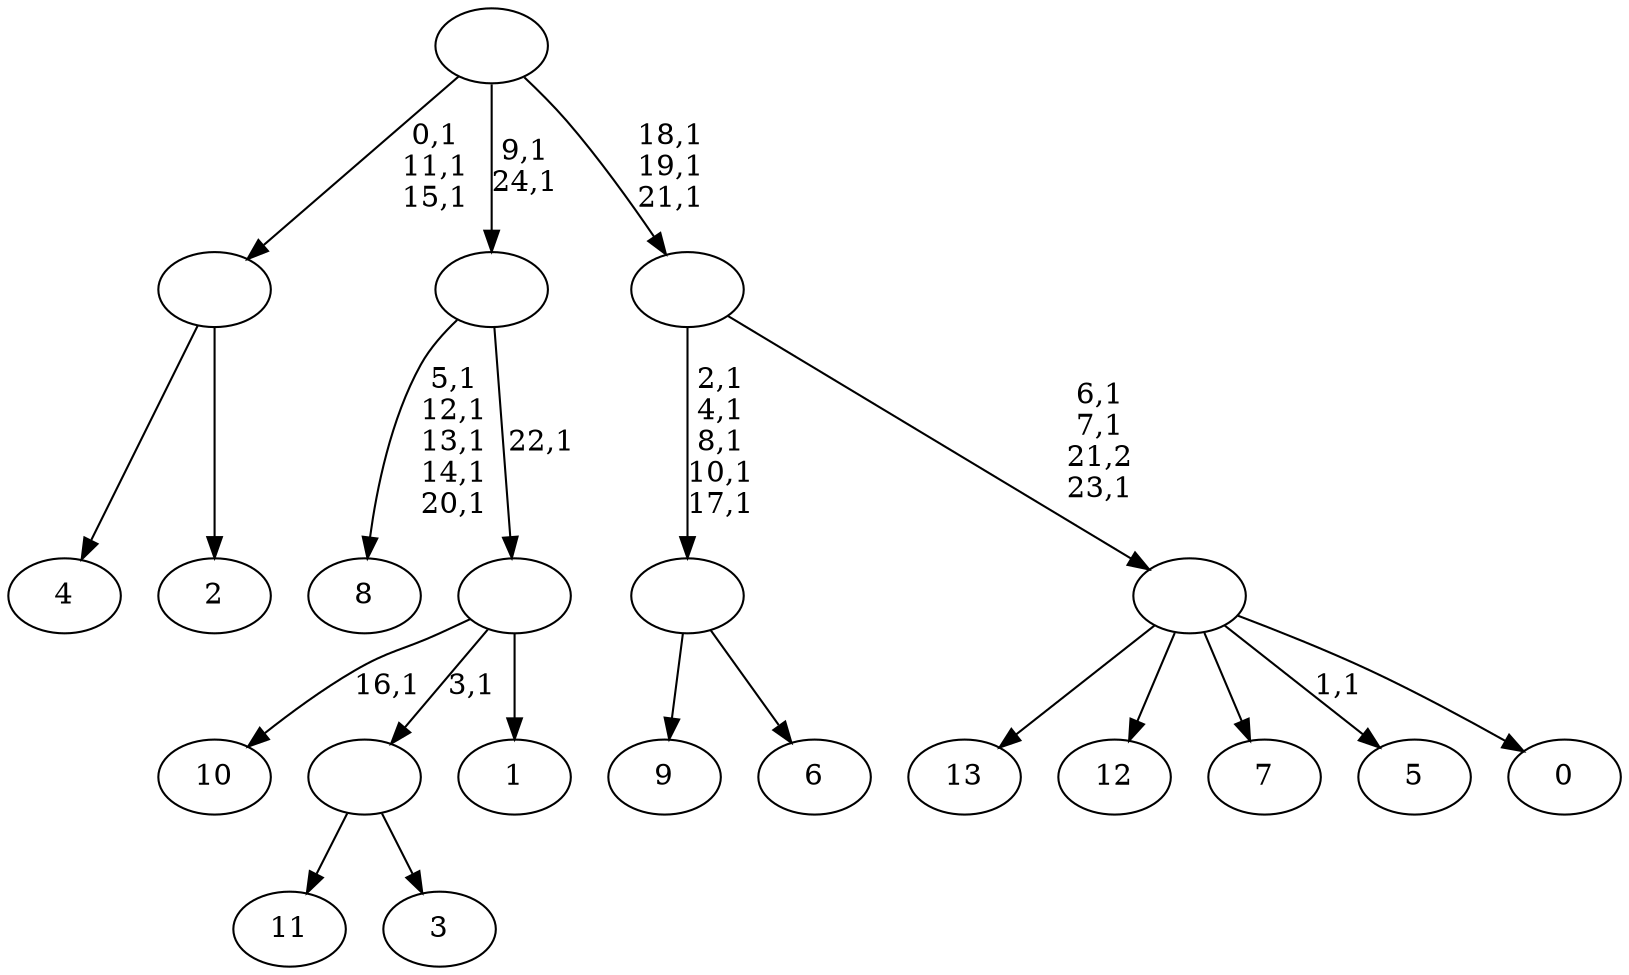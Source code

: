 digraph T {
	39 [label="13"]
	38 [label="12"]
	37 [label="11"]
	36 [label="10"]
	34 [label="9"]
	33 [label="8"]
	27 [label="7"]
	26 [label="6"]
	25 [label=""]
	20 [label="5"]
	18 [label="4"]
	17 [label="3"]
	16 [label=""]
	15 [label="2"]
	14 [label=""]
	11 [label="1"]
	10 [label=""]
	9 [label=""]
	7 [label="0"]
	6 [label=""]
	3 [label=""]
	0 [label=""]
	25 -> 34 [label=""]
	25 -> 26 [label=""]
	16 -> 37 [label=""]
	16 -> 17 [label=""]
	14 -> 18 [label=""]
	14 -> 15 [label=""]
	10 -> 36 [label="16,1"]
	10 -> 16 [label="3,1"]
	10 -> 11 [label=""]
	9 -> 33 [label="5,1\n12,1\n13,1\n14,1\n20,1"]
	9 -> 10 [label="22,1"]
	6 -> 20 [label="1,1"]
	6 -> 39 [label=""]
	6 -> 38 [label=""]
	6 -> 27 [label=""]
	6 -> 7 [label=""]
	3 -> 6 [label="6,1\n7,1\n21,2\n23,1"]
	3 -> 25 [label="2,1\n4,1\n8,1\n10,1\n17,1"]
	0 -> 3 [label="18,1\n19,1\n21,1"]
	0 -> 9 [label="9,1\n24,1"]
	0 -> 14 [label="0,1\n11,1\n15,1"]
}
